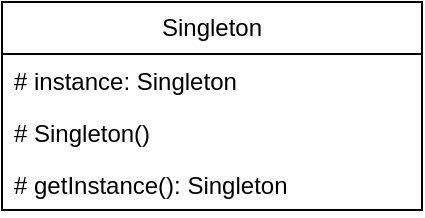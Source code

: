 <mxfile version="22.1.4" type="device">
  <diagram name="Page-1" id="7h7AGSAmur7pjuMltNZl">
    <mxGraphModel dx="1050" dy="591" grid="1" gridSize="10" guides="1" tooltips="1" connect="1" arrows="1" fold="1" page="1" pageScale="1" pageWidth="827" pageHeight="1169" math="0" shadow="0">
      <root>
        <mxCell id="0" />
        <mxCell id="1" parent="0" />
        <mxCell id="1M0YC5T6K6GHDPFqJony-1" value="Singleton" style="swimlane;fontStyle=0;childLayout=stackLayout;horizontal=1;startSize=26;fillColor=none;horizontalStack=0;resizeParent=1;resizeParentMax=0;resizeLast=0;collapsible=1;marginBottom=0;whiteSpace=wrap;html=1;" vertex="1" parent="1">
          <mxGeometry x="340" y="240" width="210" height="104" as="geometry" />
        </mxCell>
        <mxCell id="1M0YC5T6K6GHDPFqJony-2" value="# instance: Singleton" style="text;strokeColor=none;fillColor=none;align=left;verticalAlign=top;spacingLeft=4;spacingRight=4;overflow=hidden;rotatable=0;points=[[0,0.5],[1,0.5]];portConstraint=eastwest;whiteSpace=wrap;html=1;" vertex="1" parent="1M0YC5T6K6GHDPFqJony-1">
          <mxGeometry y="26" width="210" height="26" as="geometry" />
        </mxCell>
        <mxCell id="1M0YC5T6K6GHDPFqJony-3" value="# Singleton()" style="text;strokeColor=none;fillColor=none;align=left;verticalAlign=top;spacingLeft=4;spacingRight=4;overflow=hidden;rotatable=0;points=[[0,0.5],[1,0.5]];portConstraint=eastwest;whiteSpace=wrap;html=1;" vertex="1" parent="1M0YC5T6K6GHDPFqJony-1">
          <mxGeometry y="52" width="210" height="26" as="geometry" />
        </mxCell>
        <mxCell id="1M0YC5T6K6GHDPFqJony-4" value="# getInstance(): Singleton" style="text;strokeColor=none;fillColor=none;align=left;verticalAlign=top;spacingLeft=4;spacingRight=4;overflow=hidden;rotatable=0;points=[[0,0.5],[1,0.5]];portConstraint=eastwest;whiteSpace=wrap;html=1;" vertex="1" parent="1M0YC5T6K6GHDPFqJony-1">
          <mxGeometry y="78" width="210" height="26" as="geometry" />
        </mxCell>
      </root>
    </mxGraphModel>
  </diagram>
</mxfile>